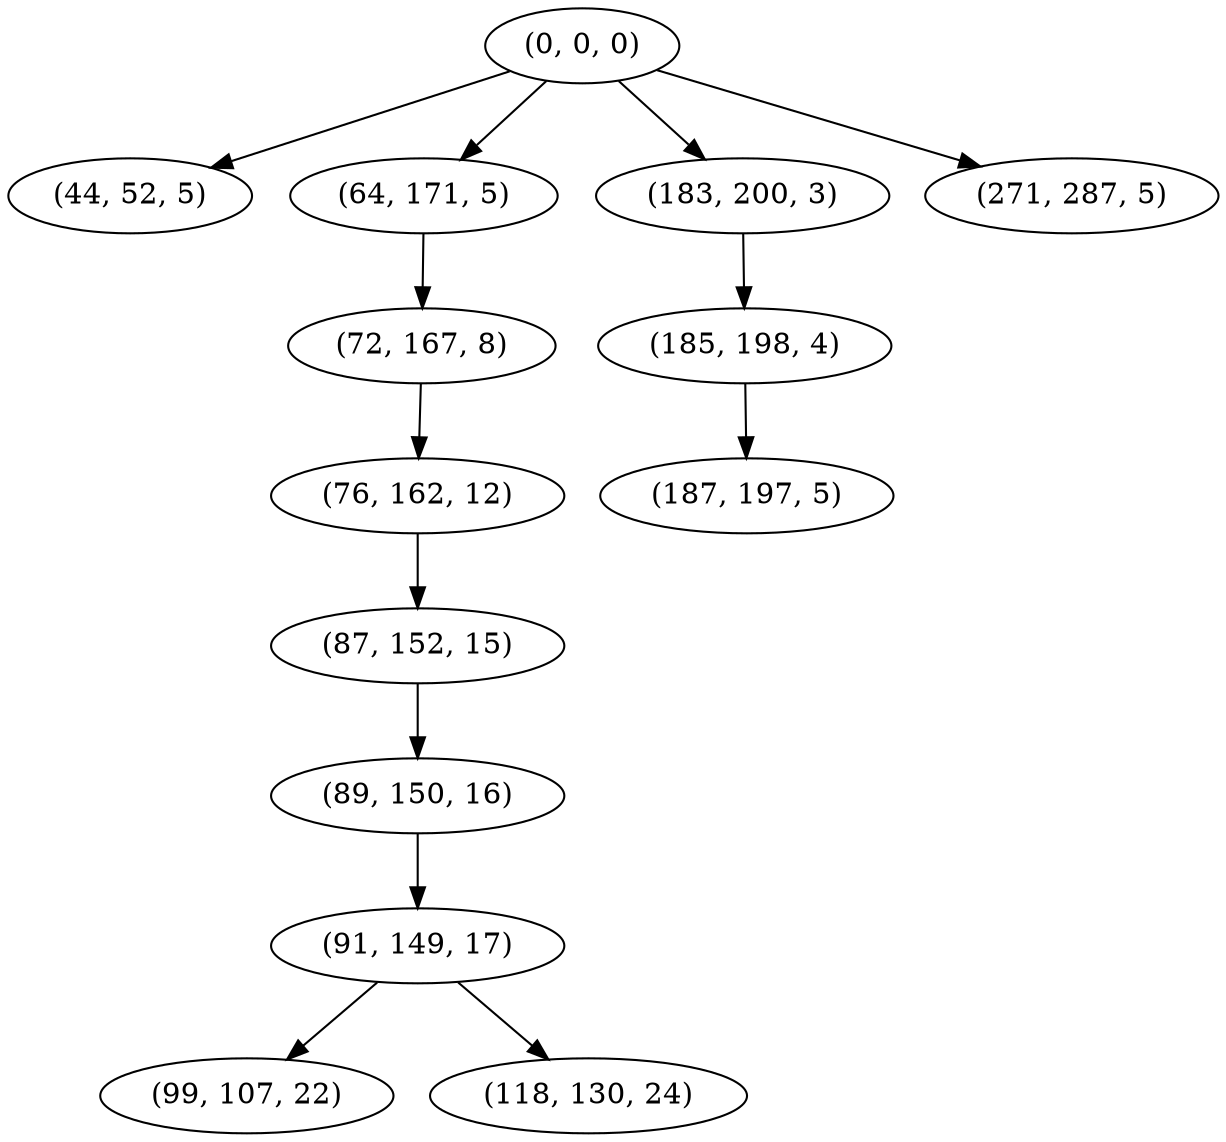 digraph tree {
    "(0, 0, 0)";
    "(44, 52, 5)";
    "(64, 171, 5)";
    "(72, 167, 8)";
    "(76, 162, 12)";
    "(87, 152, 15)";
    "(89, 150, 16)";
    "(91, 149, 17)";
    "(99, 107, 22)";
    "(118, 130, 24)";
    "(183, 200, 3)";
    "(185, 198, 4)";
    "(187, 197, 5)";
    "(271, 287, 5)";
    "(0, 0, 0)" -> "(44, 52, 5)";
    "(0, 0, 0)" -> "(64, 171, 5)";
    "(0, 0, 0)" -> "(183, 200, 3)";
    "(0, 0, 0)" -> "(271, 287, 5)";
    "(64, 171, 5)" -> "(72, 167, 8)";
    "(72, 167, 8)" -> "(76, 162, 12)";
    "(76, 162, 12)" -> "(87, 152, 15)";
    "(87, 152, 15)" -> "(89, 150, 16)";
    "(89, 150, 16)" -> "(91, 149, 17)";
    "(91, 149, 17)" -> "(99, 107, 22)";
    "(91, 149, 17)" -> "(118, 130, 24)";
    "(183, 200, 3)" -> "(185, 198, 4)";
    "(185, 198, 4)" -> "(187, 197, 5)";
}
